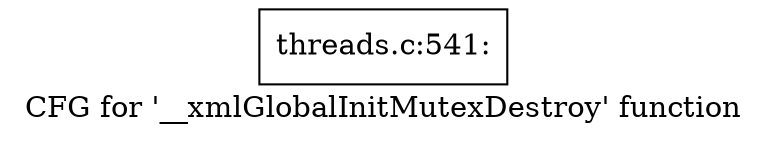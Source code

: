 digraph "CFG for '__xmlGlobalInitMutexDestroy' function" {
	label="CFG for '__xmlGlobalInitMutexDestroy' function";

	Node0x47233e0 [shape=record,label="{threads.c:541:}"];
}
